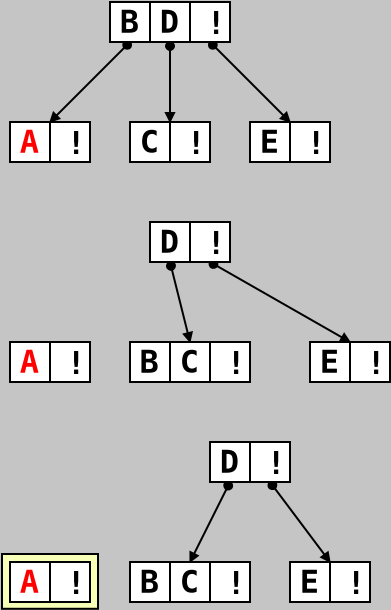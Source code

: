 <?xml version="1.0"?>
<dia:diagram xmlns:dia="http://www.lysator.liu.se/~alla/dia/">
  <dia:layer name="Background" visible="true">
    <dia:object type="Standard - Box" version="0" id="O0">
      <dia:attribute name="obj_pos">
        <dia:point val="7.6,32.6"/>
      </dia:attribute>
      <dia:attribute name="obj_bb">
        <dia:rectangle val="7.55,32.55;12.45,35.389"/>
      </dia:attribute>
      <dia:attribute name="elem_corner">
        <dia:point val="7.6,32.6"/>
      </dia:attribute>
      <dia:attribute name="elem_width">
        <dia:real val="4.8"/>
      </dia:attribute>
      <dia:attribute name="elem_height">
        <dia:real val="2.739"/>
      </dia:attribute>
      <dia:attribute name="border_width">
        <dia:real val="0.1"/>
      </dia:attribute>
      <dia:attribute name="inner_color">
        <dia:color val="#f8ffb6"/>
      </dia:attribute>
      <dia:attribute name="show_background">
        <dia:boolean val="true"/>
      </dia:attribute>
    </dia:object>
    <dia:object type="Standard - Line" version="0" id="O1">
      <dia:attribute name="obj_pos">
        <dia:point val="16,18"/>
      </dia:attribute>
      <dia:attribute name="obj_bb">
        <dia:rectangle val="15.612,17.903;17.388,22.097"/>
      </dia:attribute>
      <dia:attribute name="conn_endpoints">
        <dia:point val="16,18"/>
        <dia:point val="17,22"/>
      </dia:attribute>
      <dia:attribute name="numcp">
        <dia:int val="1"/>
      </dia:attribute>
      <dia:attribute name="start_arrow">
        <dia:enum val="8"/>
      </dia:attribute>
      <dia:attribute name="start_arrow_length">
        <dia:real val="0.4"/>
      </dia:attribute>
      <dia:attribute name="start_arrow_width">
        <dia:real val="0.4"/>
      </dia:attribute>
      <dia:attribute name="end_arrow">
        <dia:enum val="3"/>
      </dia:attribute>
      <dia:attribute name="end_arrow_length">
        <dia:real val="0.4"/>
      </dia:attribute>
      <dia:attribute name="end_arrow_width">
        <dia:real val="0.4"/>
      </dia:attribute>
      <dia:connections>
        <dia:connection handle="0" to="O7" connection="6"/>
        <dia:connection handle="1" to="O5" connection="1"/>
      </dia:connections>
    </dia:object>
    <dia:object type="Standard - Line" version="0" id="O2">
      <dia:attribute name="obj_pos">
        <dia:point val="18,18"/>
      </dia:attribute>
      <dia:attribute name="obj_bb">
        <dia:rectangle val="17.802,17.653;25.198,22.347"/>
      </dia:attribute>
      <dia:attribute name="conn_endpoints">
        <dia:point val="18,18"/>
        <dia:point val="25,22"/>
      </dia:attribute>
      <dia:attribute name="numcp">
        <dia:int val="1"/>
      </dia:attribute>
      <dia:attribute name="start_arrow">
        <dia:enum val="8"/>
      </dia:attribute>
      <dia:attribute name="start_arrow_length">
        <dia:real val="0.4"/>
      </dia:attribute>
      <dia:attribute name="start_arrow_width">
        <dia:real val="0.4"/>
      </dia:attribute>
      <dia:attribute name="end_arrow">
        <dia:enum val="3"/>
      </dia:attribute>
      <dia:attribute name="end_arrow_length">
        <dia:real val="0.4"/>
      </dia:attribute>
      <dia:attribute name="end_arrow_width">
        <dia:real val="0.4"/>
      </dia:attribute>
      <dia:connections>
        <dia:connection handle="0" to="O9" connection="6"/>
      </dia:connections>
    </dia:object>
    <dia:group>
      <dia:object type="Standard - Box" version="0" id="O3">
        <dia:attribute name="obj_pos">
          <dia:point val="14,22"/>
        </dia:attribute>
        <dia:attribute name="obj_bb">
          <dia:rectangle val="13.95,21.95;16.05,24.05"/>
        </dia:attribute>
        <dia:attribute name="elem_corner">
          <dia:point val="14,22"/>
        </dia:attribute>
        <dia:attribute name="elem_width">
          <dia:real val="2"/>
        </dia:attribute>
        <dia:attribute name="elem_height">
          <dia:real val="2"/>
        </dia:attribute>
        <dia:attribute name="show_background">
          <dia:boolean val="true"/>
        </dia:attribute>
      </dia:object>
      <dia:object type="Standard - Text" version="0" id="O4">
        <dia:attribute name="obj_pos">
          <dia:point val="14.956,23.537"/>
        </dia:attribute>
        <dia:attribute name="obj_bb">
          <dia:rectangle val="14.2,22.05;15.662,24.05"/>
        </dia:attribute>
        <dia:attribute name="text">
          <dia:composite type="text">
            <dia:attribute name="string">
              <dia:string>#B#</dia:string>
            </dia:attribute>
            <dia:attribute name="font">
              <dia:font name="Courier-Bold"/>
            </dia:attribute>
            <dia:attribute name="height">
              <dia:real val="2"/>
            </dia:attribute>
            <dia:attribute name="pos">
              <dia:point val="14.956,23.537"/>
            </dia:attribute>
            <dia:attribute name="color">
              <dia:color val="#000000"/>
            </dia:attribute>
            <dia:attribute name="alignment">
              <dia:enum val="1"/>
            </dia:attribute>
          </dia:composite>
        </dia:attribute>
      </dia:object>
    </dia:group>
    <dia:group>
      <dia:object type="Standard - Box" version="0" id="O5">
        <dia:attribute name="obj_pos">
          <dia:point val="16,22"/>
        </dia:attribute>
        <dia:attribute name="obj_bb">
          <dia:rectangle val="15.95,21.95;18.05,24.05"/>
        </dia:attribute>
        <dia:attribute name="elem_corner">
          <dia:point val="16,22"/>
        </dia:attribute>
        <dia:attribute name="elem_width">
          <dia:real val="2"/>
        </dia:attribute>
        <dia:attribute name="elem_height">
          <dia:real val="2"/>
        </dia:attribute>
        <dia:attribute name="show_background">
          <dia:boolean val="true"/>
        </dia:attribute>
      </dia:object>
      <dia:object type="Standard - Text" version="0" id="O6">
        <dia:attribute name="obj_pos">
          <dia:point val="16.956,23.537"/>
        </dia:attribute>
        <dia:attribute name="obj_bb">
          <dia:rectangle val="16.2,22.05;17.662,24.05"/>
        </dia:attribute>
        <dia:attribute name="text">
          <dia:composite type="text">
            <dia:attribute name="string">
              <dia:string>#C#</dia:string>
            </dia:attribute>
            <dia:attribute name="font">
              <dia:font name="Courier-Bold"/>
            </dia:attribute>
            <dia:attribute name="height">
              <dia:real val="2"/>
            </dia:attribute>
            <dia:attribute name="pos">
              <dia:point val="16.956,23.537"/>
            </dia:attribute>
            <dia:attribute name="color">
              <dia:color val="#000000"/>
            </dia:attribute>
            <dia:attribute name="alignment">
              <dia:enum val="1"/>
            </dia:attribute>
          </dia:composite>
        </dia:attribute>
      </dia:object>
    </dia:group>
    <dia:group>
      <dia:object type="Standard - Box" version="0" id="O7">
        <dia:attribute name="obj_pos">
          <dia:point val="15,16"/>
        </dia:attribute>
        <dia:attribute name="obj_bb">
          <dia:rectangle val="14.95,15.95;17.05,18.05"/>
        </dia:attribute>
        <dia:attribute name="elem_corner">
          <dia:point val="15,16"/>
        </dia:attribute>
        <dia:attribute name="elem_width">
          <dia:real val="2"/>
        </dia:attribute>
        <dia:attribute name="elem_height">
          <dia:real val="2"/>
        </dia:attribute>
        <dia:attribute name="show_background">
          <dia:boolean val="true"/>
        </dia:attribute>
      </dia:object>
      <dia:object type="Standard - Text" version="0" id="O8">
        <dia:attribute name="obj_pos">
          <dia:point val="15.956,17.537"/>
        </dia:attribute>
        <dia:attribute name="obj_bb">
          <dia:rectangle val="15.2,16.05;16.662,18.05"/>
        </dia:attribute>
        <dia:attribute name="text">
          <dia:composite type="text">
            <dia:attribute name="string">
              <dia:string>#D#</dia:string>
            </dia:attribute>
            <dia:attribute name="font">
              <dia:font name="Courier-Bold"/>
            </dia:attribute>
            <dia:attribute name="height">
              <dia:real val="2"/>
            </dia:attribute>
            <dia:attribute name="pos">
              <dia:point val="15.956,17.537"/>
            </dia:attribute>
            <dia:attribute name="color">
              <dia:color val="#000000"/>
            </dia:attribute>
            <dia:attribute name="alignment">
              <dia:enum val="1"/>
            </dia:attribute>
          </dia:composite>
        </dia:attribute>
      </dia:object>
    </dia:group>
    <dia:group>
      <dia:object type="Standard - Box" version="0" id="O9">
        <dia:attribute name="obj_pos">
          <dia:point val="17,16"/>
        </dia:attribute>
        <dia:attribute name="obj_bb">
          <dia:rectangle val="16.95,15.95;19.05,18.05"/>
        </dia:attribute>
        <dia:attribute name="elem_corner">
          <dia:point val="17,16"/>
        </dia:attribute>
        <dia:attribute name="elem_width">
          <dia:real val="2"/>
        </dia:attribute>
        <dia:attribute name="elem_height">
          <dia:real val="2"/>
        </dia:attribute>
        <dia:attribute name="show_background">
          <dia:boolean val="true"/>
        </dia:attribute>
      </dia:object>
      <dia:object type="Standard - Text" version="0" id="O10">
        <dia:attribute name="obj_pos">
          <dia:point val="18.3,17.6"/>
        </dia:attribute>
        <dia:attribute name="obj_bb">
          <dia:rectangle val="17.544,16.113;19.006,18.113"/>
        </dia:attribute>
        <dia:attribute name="text">
          <dia:composite type="text">
            <dia:attribute name="string">
              <dia:string>#!#</dia:string>
            </dia:attribute>
            <dia:attribute name="font">
              <dia:font name="Courier-Bold"/>
            </dia:attribute>
            <dia:attribute name="height">
              <dia:real val="2"/>
            </dia:attribute>
            <dia:attribute name="pos">
              <dia:point val="18.3,17.6"/>
            </dia:attribute>
            <dia:attribute name="color">
              <dia:color val="#000000"/>
            </dia:attribute>
            <dia:attribute name="alignment">
              <dia:enum val="1"/>
            </dia:attribute>
          </dia:composite>
        </dia:attribute>
      </dia:object>
    </dia:group>
    <dia:group>
      <dia:object type="Standard - Box" version="0" id="O11">
        <dia:attribute name="obj_pos">
          <dia:point val="10,22"/>
        </dia:attribute>
        <dia:attribute name="obj_bb">
          <dia:rectangle val="9.95,21.95;12.05,24.05"/>
        </dia:attribute>
        <dia:attribute name="elem_corner">
          <dia:point val="10,22"/>
        </dia:attribute>
        <dia:attribute name="elem_width">
          <dia:real val="2"/>
        </dia:attribute>
        <dia:attribute name="elem_height">
          <dia:real val="2"/>
        </dia:attribute>
        <dia:attribute name="show_background">
          <dia:boolean val="true"/>
        </dia:attribute>
      </dia:object>
      <dia:object type="Standard - Text" version="0" id="O12">
        <dia:attribute name="obj_pos">
          <dia:point val="11.3,23.6"/>
        </dia:attribute>
        <dia:attribute name="obj_bb">
          <dia:rectangle val="10.544,22.113;12.006,24.113"/>
        </dia:attribute>
        <dia:attribute name="text">
          <dia:composite type="text">
            <dia:attribute name="string">
              <dia:string>#!#</dia:string>
            </dia:attribute>
            <dia:attribute name="font">
              <dia:font name="Courier-Bold"/>
            </dia:attribute>
            <dia:attribute name="height">
              <dia:real val="2"/>
            </dia:attribute>
            <dia:attribute name="pos">
              <dia:point val="11.3,23.6"/>
            </dia:attribute>
            <dia:attribute name="color">
              <dia:color val="#000000"/>
            </dia:attribute>
            <dia:attribute name="alignment">
              <dia:enum val="1"/>
            </dia:attribute>
          </dia:composite>
        </dia:attribute>
      </dia:object>
    </dia:group>
    <dia:group>
      <dia:object type="Standard - Box" version="0" id="O13">
        <dia:attribute name="obj_pos">
          <dia:point val="18,22"/>
        </dia:attribute>
        <dia:attribute name="obj_bb">
          <dia:rectangle val="17.95,21.95;20.05,24.05"/>
        </dia:attribute>
        <dia:attribute name="elem_corner">
          <dia:point val="18,22"/>
        </dia:attribute>
        <dia:attribute name="elem_width">
          <dia:real val="2"/>
        </dia:attribute>
        <dia:attribute name="elem_height">
          <dia:real val="2"/>
        </dia:attribute>
        <dia:attribute name="show_background">
          <dia:boolean val="true"/>
        </dia:attribute>
      </dia:object>
      <dia:object type="Standard - Text" version="0" id="O14">
        <dia:attribute name="obj_pos">
          <dia:point val="19.3,23.6"/>
        </dia:attribute>
        <dia:attribute name="obj_bb">
          <dia:rectangle val="18.544,22.113;20.006,24.113"/>
        </dia:attribute>
        <dia:attribute name="text">
          <dia:composite type="text">
            <dia:attribute name="string">
              <dia:string>#!#</dia:string>
            </dia:attribute>
            <dia:attribute name="font">
              <dia:font name="Courier-Bold"/>
            </dia:attribute>
            <dia:attribute name="height">
              <dia:real val="2"/>
            </dia:attribute>
            <dia:attribute name="pos">
              <dia:point val="19.3,23.6"/>
            </dia:attribute>
            <dia:attribute name="color">
              <dia:color val="#000000"/>
            </dia:attribute>
            <dia:attribute name="alignment">
              <dia:enum val="1"/>
            </dia:attribute>
          </dia:composite>
        </dia:attribute>
      </dia:object>
    </dia:group>
    <dia:group>
      <dia:object type="Standard - Box" version="0" id="O15">
        <dia:attribute name="obj_pos">
          <dia:point val="25,22"/>
        </dia:attribute>
        <dia:attribute name="obj_bb">
          <dia:rectangle val="24.95,21.95;27.05,24.05"/>
        </dia:attribute>
        <dia:attribute name="elem_corner">
          <dia:point val="25,22"/>
        </dia:attribute>
        <dia:attribute name="elem_width">
          <dia:real val="2"/>
        </dia:attribute>
        <dia:attribute name="elem_height">
          <dia:real val="2"/>
        </dia:attribute>
        <dia:attribute name="show_background">
          <dia:boolean val="true"/>
        </dia:attribute>
      </dia:object>
      <dia:object type="Standard - Text" version="0" id="O16">
        <dia:attribute name="obj_pos">
          <dia:point val="26.3,23.6"/>
        </dia:attribute>
        <dia:attribute name="obj_bb">
          <dia:rectangle val="25.544,22.113;27.006,24.113"/>
        </dia:attribute>
        <dia:attribute name="text">
          <dia:composite type="text">
            <dia:attribute name="string">
              <dia:string>#!#</dia:string>
            </dia:attribute>
            <dia:attribute name="font">
              <dia:font name="Courier-Bold"/>
            </dia:attribute>
            <dia:attribute name="height">
              <dia:real val="2"/>
            </dia:attribute>
            <dia:attribute name="pos">
              <dia:point val="26.3,23.6"/>
            </dia:attribute>
            <dia:attribute name="color">
              <dia:color val="#000000"/>
            </dia:attribute>
            <dia:attribute name="alignment">
              <dia:enum val="1"/>
            </dia:attribute>
          </dia:composite>
        </dia:attribute>
      </dia:object>
    </dia:group>
    <dia:object type="Standard - Line" version="0" id="O17">
      <dia:attribute name="obj_pos">
        <dia:point val="14,7"/>
      </dia:attribute>
      <dia:attribute name="obj_bb">
        <dia:rectangle val="9.717,6.717;14.283,11.283"/>
      </dia:attribute>
      <dia:attribute name="conn_endpoints">
        <dia:point val="14,7"/>
        <dia:point val="10,11"/>
      </dia:attribute>
      <dia:attribute name="numcp">
        <dia:int val="1"/>
      </dia:attribute>
      <dia:attribute name="start_arrow">
        <dia:enum val="8"/>
      </dia:attribute>
      <dia:attribute name="start_arrow_length">
        <dia:real val="0.4"/>
      </dia:attribute>
      <dia:attribute name="start_arrow_width">
        <dia:real val="0.4"/>
      </dia:attribute>
      <dia:attribute name="end_arrow">
        <dia:enum val="3"/>
      </dia:attribute>
      <dia:attribute name="end_arrow_length">
        <dia:real val="0.4"/>
      </dia:attribute>
      <dia:attribute name="end_arrow_width">
        <dia:real val="0.4"/>
      </dia:attribute>
      <dia:connections>
        <dia:connection handle="0" to="O20" connection="6"/>
      </dia:connections>
    </dia:object>
    <dia:object type="Standard - Line" version="0" id="O18">
      <dia:attribute name="obj_pos">
        <dia:point val="16,7"/>
      </dia:attribute>
      <dia:attribute name="obj_bb">
        <dia:rectangle val="15.6,6.95;16.4,11.05"/>
      </dia:attribute>
      <dia:attribute name="conn_endpoints">
        <dia:point val="16,7"/>
        <dia:point val="16,11"/>
      </dia:attribute>
      <dia:attribute name="numcp">
        <dia:int val="1"/>
      </dia:attribute>
      <dia:attribute name="start_arrow">
        <dia:enum val="8"/>
      </dia:attribute>
      <dia:attribute name="start_arrow_length">
        <dia:real val="0.4"/>
      </dia:attribute>
      <dia:attribute name="start_arrow_width">
        <dia:real val="0.4"/>
      </dia:attribute>
      <dia:attribute name="end_arrow">
        <dia:enum val="3"/>
      </dia:attribute>
      <dia:attribute name="end_arrow_length">
        <dia:real val="0.4"/>
      </dia:attribute>
      <dia:attribute name="end_arrow_width">
        <dia:real val="0.4"/>
      </dia:attribute>
      <dia:connections>
        <dia:connection handle="0" to="O24" connection="6"/>
        <dia:connection handle="1" to="O30" connection="0"/>
      </dia:connections>
    </dia:object>
    <dia:object type="Standard - Line" version="0" id="O19">
      <dia:attribute name="obj_pos">
        <dia:point val="18,7"/>
      </dia:attribute>
      <dia:attribute name="obj_bb">
        <dia:rectangle val="17.717,6.717;22.283,11.283"/>
      </dia:attribute>
      <dia:attribute name="conn_endpoints">
        <dia:point val="18,7"/>
        <dia:point val="22,11"/>
      </dia:attribute>
      <dia:attribute name="numcp">
        <dia:int val="1"/>
      </dia:attribute>
      <dia:attribute name="start_arrow">
        <dia:enum val="8"/>
      </dia:attribute>
      <dia:attribute name="start_arrow_length">
        <dia:real val="0.4"/>
      </dia:attribute>
      <dia:attribute name="start_arrow_width">
        <dia:real val="0.4"/>
      </dia:attribute>
      <dia:attribute name="end_arrow">
        <dia:enum val="3"/>
      </dia:attribute>
      <dia:attribute name="end_arrow_length">
        <dia:real val="0.4"/>
      </dia:attribute>
      <dia:attribute name="end_arrow_width">
        <dia:real val="0.4"/>
      </dia:attribute>
      <dia:connections>
        <dia:connection handle="0" to="O26" connection="6"/>
      </dia:connections>
    </dia:object>
    <dia:group>
      <dia:object type="Standard - Box" version="0" id="O20">
        <dia:attribute name="obj_pos">
          <dia:point val="13,5"/>
        </dia:attribute>
        <dia:attribute name="obj_bb">
          <dia:rectangle val="12.95,4.95;15.05,7.05"/>
        </dia:attribute>
        <dia:attribute name="elem_corner">
          <dia:point val="13,5"/>
        </dia:attribute>
        <dia:attribute name="elem_width">
          <dia:real val="2"/>
        </dia:attribute>
        <dia:attribute name="elem_height">
          <dia:real val="2"/>
        </dia:attribute>
        <dia:attribute name="show_background">
          <dia:boolean val="true"/>
        </dia:attribute>
      </dia:object>
      <dia:object type="Standard - Text" version="0" id="O21">
        <dia:attribute name="obj_pos">
          <dia:point val="13.956,6.537"/>
        </dia:attribute>
        <dia:attribute name="obj_bb">
          <dia:rectangle val="13.2,5.05;14.662,7.05"/>
        </dia:attribute>
        <dia:attribute name="text">
          <dia:composite type="text">
            <dia:attribute name="string">
              <dia:string>#B#</dia:string>
            </dia:attribute>
            <dia:attribute name="font">
              <dia:font name="Courier-Bold"/>
            </dia:attribute>
            <dia:attribute name="height">
              <dia:real val="2"/>
            </dia:attribute>
            <dia:attribute name="pos">
              <dia:point val="13.956,6.537"/>
            </dia:attribute>
            <dia:attribute name="color">
              <dia:color val="#000000"/>
            </dia:attribute>
            <dia:attribute name="alignment">
              <dia:enum val="1"/>
            </dia:attribute>
          </dia:composite>
        </dia:attribute>
      </dia:object>
    </dia:group>
    <dia:group>
      <dia:object type="Standard - Box" version="0" id="O22">
        <dia:attribute name="obj_pos">
          <dia:point val="14,11"/>
        </dia:attribute>
        <dia:attribute name="obj_bb">
          <dia:rectangle val="13.95,10.95;16.05,13.05"/>
        </dia:attribute>
        <dia:attribute name="elem_corner">
          <dia:point val="14,11"/>
        </dia:attribute>
        <dia:attribute name="elem_width">
          <dia:real val="2"/>
        </dia:attribute>
        <dia:attribute name="elem_height">
          <dia:real val="2"/>
        </dia:attribute>
        <dia:attribute name="show_background">
          <dia:boolean val="true"/>
        </dia:attribute>
      </dia:object>
      <dia:object type="Standard - Text" version="0" id="O23">
        <dia:attribute name="obj_pos">
          <dia:point val="14.956,12.537"/>
        </dia:attribute>
        <dia:attribute name="obj_bb">
          <dia:rectangle val="14.2,11.05;15.662,13.05"/>
        </dia:attribute>
        <dia:attribute name="text">
          <dia:composite type="text">
            <dia:attribute name="string">
              <dia:string>#C#</dia:string>
            </dia:attribute>
            <dia:attribute name="font">
              <dia:font name="Courier-Bold"/>
            </dia:attribute>
            <dia:attribute name="height">
              <dia:real val="2"/>
            </dia:attribute>
            <dia:attribute name="pos">
              <dia:point val="14.956,12.537"/>
            </dia:attribute>
            <dia:attribute name="color">
              <dia:color val="#000000"/>
            </dia:attribute>
            <dia:attribute name="alignment">
              <dia:enum val="1"/>
            </dia:attribute>
          </dia:composite>
        </dia:attribute>
      </dia:object>
    </dia:group>
    <dia:group>
      <dia:object type="Standard - Box" version="0" id="O24">
        <dia:attribute name="obj_pos">
          <dia:point val="15,5"/>
        </dia:attribute>
        <dia:attribute name="obj_bb">
          <dia:rectangle val="14.95,4.95;17.05,7.05"/>
        </dia:attribute>
        <dia:attribute name="elem_corner">
          <dia:point val="15,5"/>
        </dia:attribute>
        <dia:attribute name="elem_width">
          <dia:real val="2"/>
        </dia:attribute>
        <dia:attribute name="elem_height">
          <dia:real val="2"/>
        </dia:attribute>
        <dia:attribute name="show_background">
          <dia:boolean val="true"/>
        </dia:attribute>
      </dia:object>
      <dia:object type="Standard - Text" version="0" id="O25">
        <dia:attribute name="obj_pos">
          <dia:point val="15.956,6.537"/>
        </dia:attribute>
        <dia:attribute name="obj_bb">
          <dia:rectangle val="15.2,5.05;16.662,7.05"/>
        </dia:attribute>
        <dia:attribute name="text">
          <dia:composite type="text">
            <dia:attribute name="string">
              <dia:string>#D#</dia:string>
            </dia:attribute>
            <dia:attribute name="font">
              <dia:font name="Courier-Bold"/>
            </dia:attribute>
            <dia:attribute name="height">
              <dia:real val="2"/>
            </dia:attribute>
            <dia:attribute name="pos">
              <dia:point val="15.956,6.537"/>
            </dia:attribute>
            <dia:attribute name="color">
              <dia:color val="#000000"/>
            </dia:attribute>
            <dia:attribute name="alignment">
              <dia:enum val="1"/>
            </dia:attribute>
          </dia:composite>
        </dia:attribute>
      </dia:object>
    </dia:group>
    <dia:group>
      <dia:object type="Standard - Box" version="0" id="O26">
        <dia:attribute name="obj_pos">
          <dia:point val="17,5"/>
        </dia:attribute>
        <dia:attribute name="obj_bb">
          <dia:rectangle val="16.95,4.95;19.05,7.05"/>
        </dia:attribute>
        <dia:attribute name="elem_corner">
          <dia:point val="17,5"/>
        </dia:attribute>
        <dia:attribute name="elem_width">
          <dia:real val="2"/>
        </dia:attribute>
        <dia:attribute name="elem_height">
          <dia:real val="2"/>
        </dia:attribute>
        <dia:attribute name="show_background">
          <dia:boolean val="true"/>
        </dia:attribute>
      </dia:object>
      <dia:object type="Standard - Text" version="0" id="O27">
        <dia:attribute name="obj_pos">
          <dia:point val="18.3,6.6"/>
        </dia:attribute>
        <dia:attribute name="obj_bb">
          <dia:rectangle val="17.544,5.113;19.006,7.113"/>
        </dia:attribute>
        <dia:attribute name="text">
          <dia:composite type="text">
            <dia:attribute name="string">
              <dia:string>#!#</dia:string>
            </dia:attribute>
            <dia:attribute name="font">
              <dia:font name="Courier-Bold"/>
            </dia:attribute>
            <dia:attribute name="height">
              <dia:real val="2"/>
            </dia:attribute>
            <dia:attribute name="pos">
              <dia:point val="18.3,6.6"/>
            </dia:attribute>
            <dia:attribute name="color">
              <dia:color val="#000000"/>
            </dia:attribute>
            <dia:attribute name="alignment">
              <dia:enum val="1"/>
            </dia:attribute>
          </dia:composite>
        </dia:attribute>
      </dia:object>
    </dia:group>
    <dia:group>
      <dia:object type="Standard - Box" version="0" id="O28">
        <dia:attribute name="obj_pos">
          <dia:point val="10,11"/>
        </dia:attribute>
        <dia:attribute name="obj_bb">
          <dia:rectangle val="9.95,10.95;12.05,13.05"/>
        </dia:attribute>
        <dia:attribute name="elem_corner">
          <dia:point val="10,11"/>
        </dia:attribute>
        <dia:attribute name="elem_width">
          <dia:real val="2"/>
        </dia:attribute>
        <dia:attribute name="elem_height">
          <dia:real val="2"/>
        </dia:attribute>
        <dia:attribute name="show_background">
          <dia:boolean val="true"/>
        </dia:attribute>
      </dia:object>
      <dia:object type="Standard - Text" version="0" id="O29">
        <dia:attribute name="obj_pos">
          <dia:point val="11.3,12.6"/>
        </dia:attribute>
        <dia:attribute name="obj_bb">
          <dia:rectangle val="10.544,11.113;12.006,13.113"/>
        </dia:attribute>
        <dia:attribute name="text">
          <dia:composite type="text">
            <dia:attribute name="string">
              <dia:string>#!#</dia:string>
            </dia:attribute>
            <dia:attribute name="font">
              <dia:font name="Courier-Bold"/>
            </dia:attribute>
            <dia:attribute name="height">
              <dia:real val="2"/>
            </dia:attribute>
            <dia:attribute name="pos">
              <dia:point val="11.3,12.6"/>
            </dia:attribute>
            <dia:attribute name="color">
              <dia:color val="#000000"/>
            </dia:attribute>
            <dia:attribute name="alignment">
              <dia:enum val="1"/>
            </dia:attribute>
          </dia:composite>
        </dia:attribute>
      </dia:object>
    </dia:group>
    <dia:group>
      <dia:object type="Standard - Box" version="0" id="O30">
        <dia:attribute name="obj_pos">
          <dia:point val="16,11"/>
        </dia:attribute>
        <dia:attribute name="obj_bb">
          <dia:rectangle val="15.95,10.95;18.05,13.05"/>
        </dia:attribute>
        <dia:attribute name="elem_corner">
          <dia:point val="16,11"/>
        </dia:attribute>
        <dia:attribute name="elem_width">
          <dia:real val="2"/>
        </dia:attribute>
        <dia:attribute name="elem_height">
          <dia:real val="2"/>
        </dia:attribute>
        <dia:attribute name="show_background">
          <dia:boolean val="true"/>
        </dia:attribute>
      </dia:object>
      <dia:object type="Standard - Text" version="0" id="O31">
        <dia:attribute name="obj_pos">
          <dia:point val="17.3,12.6"/>
        </dia:attribute>
        <dia:attribute name="obj_bb">
          <dia:rectangle val="16.544,11.113;18.006,13.113"/>
        </dia:attribute>
        <dia:attribute name="text">
          <dia:composite type="text">
            <dia:attribute name="string">
              <dia:string>#!#</dia:string>
            </dia:attribute>
            <dia:attribute name="font">
              <dia:font name="Courier-Bold"/>
            </dia:attribute>
            <dia:attribute name="height">
              <dia:real val="2"/>
            </dia:attribute>
            <dia:attribute name="pos">
              <dia:point val="17.3,12.6"/>
            </dia:attribute>
            <dia:attribute name="color">
              <dia:color val="#000000"/>
            </dia:attribute>
            <dia:attribute name="alignment">
              <dia:enum val="1"/>
            </dia:attribute>
          </dia:composite>
        </dia:attribute>
      </dia:object>
    </dia:group>
    <dia:group>
      <dia:object type="Standard - Box" version="0" id="O32">
        <dia:attribute name="obj_pos">
          <dia:point val="22,11"/>
        </dia:attribute>
        <dia:attribute name="obj_bb">
          <dia:rectangle val="21.95,10.95;24.05,13.05"/>
        </dia:attribute>
        <dia:attribute name="elem_corner">
          <dia:point val="22,11"/>
        </dia:attribute>
        <dia:attribute name="elem_width">
          <dia:real val="2"/>
        </dia:attribute>
        <dia:attribute name="elem_height">
          <dia:real val="2"/>
        </dia:attribute>
        <dia:attribute name="show_background">
          <dia:boolean val="true"/>
        </dia:attribute>
      </dia:object>
      <dia:object type="Standard - Text" version="0" id="O33">
        <dia:attribute name="obj_pos">
          <dia:point val="23.3,12.6"/>
        </dia:attribute>
        <dia:attribute name="obj_bb">
          <dia:rectangle val="22.544,11.113;24.006,13.113"/>
        </dia:attribute>
        <dia:attribute name="text">
          <dia:composite type="text">
            <dia:attribute name="string">
              <dia:string>#!#</dia:string>
            </dia:attribute>
            <dia:attribute name="font">
              <dia:font name="Courier-Bold"/>
            </dia:attribute>
            <dia:attribute name="height">
              <dia:real val="2"/>
            </dia:attribute>
            <dia:attribute name="pos">
              <dia:point val="23.3,12.6"/>
            </dia:attribute>
            <dia:attribute name="color">
              <dia:color val="#000000"/>
            </dia:attribute>
            <dia:attribute name="alignment">
              <dia:enum val="1"/>
            </dia:attribute>
          </dia:composite>
        </dia:attribute>
      </dia:object>
    </dia:group>
    <dia:object type="Standard - Line" version="0" id="O34">
      <dia:attribute name="obj_pos">
        <dia:point val="19,29"/>
      </dia:attribute>
      <dia:attribute name="obj_bb">
        <dia:rectangle val="16.642,28.821;19.358,33.179"/>
      </dia:attribute>
      <dia:attribute name="conn_endpoints">
        <dia:point val="19,29"/>
        <dia:point val="17,33"/>
      </dia:attribute>
      <dia:attribute name="numcp">
        <dia:int val="1"/>
      </dia:attribute>
      <dia:attribute name="start_arrow">
        <dia:enum val="8"/>
      </dia:attribute>
      <dia:attribute name="start_arrow_length">
        <dia:real val="0.4"/>
      </dia:attribute>
      <dia:attribute name="start_arrow_width">
        <dia:real val="0.4"/>
      </dia:attribute>
      <dia:attribute name="end_arrow">
        <dia:enum val="3"/>
      </dia:attribute>
      <dia:attribute name="end_arrow_length">
        <dia:real val="0.4"/>
      </dia:attribute>
      <dia:attribute name="end_arrow_width">
        <dia:real val="0.4"/>
      </dia:attribute>
      <dia:connections>
        <dia:connection handle="0" to="O40" connection="6"/>
        <dia:connection handle="1" to="O38" connection="1"/>
      </dia:connections>
    </dia:object>
    <dia:object type="Standard - Line" version="0" id="O35">
      <dia:attribute name="obj_pos">
        <dia:point val="21,29"/>
      </dia:attribute>
      <dia:attribute name="obj_bb">
        <dia:rectangle val="20.68,28.76;24.32,33.24"/>
      </dia:attribute>
      <dia:attribute name="conn_endpoints">
        <dia:point val="21,29"/>
        <dia:point val="24,33"/>
      </dia:attribute>
      <dia:attribute name="numcp">
        <dia:int val="1"/>
      </dia:attribute>
      <dia:attribute name="start_arrow">
        <dia:enum val="8"/>
      </dia:attribute>
      <dia:attribute name="start_arrow_length">
        <dia:real val="0.4"/>
      </dia:attribute>
      <dia:attribute name="start_arrow_width">
        <dia:real val="0.4"/>
      </dia:attribute>
      <dia:attribute name="end_arrow">
        <dia:enum val="3"/>
      </dia:attribute>
      <dia:attribute name="end_arrow_length">
        <dia:real val="0.4"/>
      </dia:attribute>
      <dia:attribute name="end_arrow_width">
        <dia:real val="0.4"/>
      </dia:attribute>
      <dia:connections>
        <dia:connection handle="0" to="O42" connection="6"/>
        <dia:connection handle="1" to="O48" connection="0"/>
      </dia:connections>
    </dia:object>
    <dia:group>
      <dia:object type="Standard - Box" version="0" id="O36">
        <dia:attribute name="obj_pos">
          <dia:point val="14,33"/>
        </dia:attribute>
        <dia:attribute name="obj_bb">
          <dia:rectangle val="13.95,32.95;16.05,35.05"/>
        </dia:attribute>
        <dia:attribute name="elem_corner">
          <dia:point val="14,33"/>
        </dia:attribute>
        <dia:attribute name="elem_width">
          <dia:real val="2"/>
        </dia:attribute>
        <dia:attribute name="elem_height">
          <dia:real val="2"/>
        </dia:attribute>
        <dia:attribute name="show_background">
          <dia:boolean val="true"/>
        </dia:attribute>
      </dia:object>
      <dia:object type="Standard - Text" version="0" id="O37">
        <dia:attribute name="obj_pos">
          <dia:point val="14.956,34.537"/>
        </dia:attribute>
        <dia:attribute name="obj_bb">
          <dia:rectangle val="14.2,33.05;15.662,35.05"/>
        </dia:attribute>
        <dia:attribute name="text">
          <dia:composite type="text">
            <dia:attribute name="string">
              <dia:string>#B#</dia:string>
            </dia:attribute>
            <dia:attribute name="font">
              <dia:font name="Courier-Bold"/>
            </dia:attribute>
            <dia:attribute name="height">
              <dia:real val="2"/>
            </dia:attribute>
            <dia:attribute name="pos">
              <dia:point val="14.956,34.537"/>
            </dia:attribute>
            <dia:attribute name="color">
              <dia:color val="#000000"/>
            </dia:attribute>
            <dia:attribute name="alignment">
              <dia:enum val="1"/>
            </dia:attribute>
          </dia:composite>
        </dia:attribute>
      </dia:object>
    </dia:group>
    <dia:group>
      <dia:object type="Standard - Box" version="0" id="O38">
        <dia:attribute name="obj_pos">
          <dia:point val="16,33"/>
        </dia:attribute>
        <dia:attribute name="obj_bb">
          <dia:rectangle val="15.95,32.95;18.05,35.05"/>
        </dia:attribute>
        <dia:attribute name="elem_corner">
          <dia:point val="16,33"/>
        </dia:attribute>
        <dia:attribute name="elem_width">
          <dia:real val="2"/>
        </dia:attribute>
        <dia:attribute name="elem_height">
          <dia:real val="2"/>
        </dia:attribute>
        <dia:attribute name="show_background">
          <dia:boolean val="true"/>
        </dia:attribute>
      </dia:object>
      <dia:object type="Standard - Text" version="0" id="O39">
        <dia:attribute name="obj_pos">
          <dia:point val="16.956,34.537"/>
        </dia:attribute>
        <dia:attribute name="obj_bb">
          <dia:rectangle val="16.2,33.05;17.662,35.05"/>
        </dia:attribute>
        <dia:attribute name="text">
          <dia:composite type="text">
            <dia:attribute name="string">
              <dia:string>#C#</dia:string>
            </dia:attribute>
            <dia:attribute name="font">
              <dia:font name="Courier-Bold"/>
            </dia:attribute>
            <dia:attribute name="height">
              <dia:real val="2"/>
            </dia:attribute>
            <dia:attribute name="pos">
              <dia:point val="16.956,34.537"/>
            </dia:attribute>
            <dia:attribute name="color">
              <dia:color val="#000000"/>
            </dia:attribute>
            <dia:attribute name="alignment">
              <dia:enum val="1"/>
            </dia:attribute>
          </dia:composite>
        </dia:attribute>
      </dia:object>
    </dia:group>
    <dia:group>
      <dia:object type="Standard - Box" version="0" id="O40">
        <dia:attribute name="obj_pos">
          <dia:point val="18,27"/>
        </dia:attribute>
        <dia:attribute name="obj_bb">
          <dia:rectangle val="17.95,26.95;20.05,29.05"/>
        </dia:attribute>
        <dia:attribute name="elem_corner">
          <dia:point val="18,27"/>
        </dia:attribute>
        <dia:attribute name="elem_width">
          <dia:real val="2"/>
        </dia:attribute>
        <dia:attribute name="elem_height">
          <dia:real val="2"/>
        </dia:attribute>
        <dia:attribute name="show_background">
          <dia:boolean val="true"/>
        </dia:attribute>
      </dia:object>
      <dia:object type="Standard - Text" version="0" id="O41">
        <dia:attribute name="obj_pos">
          <dia:point val="18.956,28.537"/>
        </dia:attribute>
        <dia:attribute name="obj_bb">
          <dia:rectangle val="18.2,27.05;19.662,29.05"/>
        </dia:attribute>
        <dia:attribute name="text">
          <dia:composite type="text">
            <dia:attribute name="string">
              <dia:string>#D#</dia:string>
            </dia:attribute>
            <dia:attribute name="font">
              <dia:font name="Courier-Bold"/>
            </dia:attribute>
            <dia:attribute name="height">
              <dia:real val="2"/>
            </dia:attribute>
            <dia:attribute name="pos">
              <dia:point val="18.956,28.537"/>
            </dia:attribute>
            <dia:attribute name="color">
              <dia:color val="#000000"/>
            </dia:attribute>
            <dia:attribute name="alignment">
              <dia:enum val="1"/>
            </dia:attribute>
          </dia:composite>
        </dia:attribute>
      </dia:object>
    </dia:group>
    <dia:group>
      <dia:object type="Standard - Box" version="0" id="O42">
        <dia:attribute name="obj_pos">
          <dia:point val="20,27"/>
        </dia:attribute>
        <dia:attribute name="obj_bb">
          <dia:rectangle val="19.95,26.95;22.05,29.05"/>
        </dia:attribute>
        <dia:attribute name="elem_corner">
          <dia:point val="20,27"/>
        </dia:attribute>
        <dia:attribute name="elem_width">
          <dia:real val="2"/>
        </dia:attribute>
        <dia:attribute name="elem_height">
          <dia:real val="2"/>
        </dia:attribute>
        <dia:attribute name="show_background">
          <dia:boolean val="true"/>
        </dia:attribute>
      </dia:object>
      <dia:object type="Standard - Text" version="0" id="O43">
        <dia:attribute name="obj_pos">
          <dia:point val="21.3,28.6"/>
        </dia:attribute>
        <dia:attribute name="obj_bb">
          <dia:rectangle val="20.544,27.113;22.006,29.113"/>
        </dia:attribute>
        <dia:attribute name="text">
          <dia:composite type="text">
            <dia:attribute name="string">
              <dia:string>#!#</dia:string>
            </dia:attribute>
            <dia:attribute name="font">
              <dia:font name="Courier-Bold"/>
            </dia:attribute>
            <dia:attribute name="height">
              <dia:real val="2"/>
            </dia:attribute>
            <dia:attribute name="pos">
              <dia:point val="21.3,28.6"/>
            </dia:attribute>
            <dia:attribute name="color">
              <dia:color val="#000000"/>
            </dia:attribute>
            <dia:attribute name="alignment">
              <dia:enum val="1"/>
            </dia:attribute>
          </dia:composite>
        </dia:attribute>
      </dia:object>
    </dia:group>
    <dia:group>
      <dia:object type="Standard - Box" version="0" id="O44">
        <dia:attribute name="obj_pos">
          <dia:point val="10,33"/>
        </dia:attribute>
        <dia:attribute name="obj_bb">
          <dia:rectangle val="9.95,32.95;12.05,35.05"/>
        </dia:attribute>
        <dia:attribute name="elem_corner">
          <dia:point val="10,33"/>
        </dia:attribute>
        <dia:attribute name="elem_width">
          <dia:real val="2"/>
        </dia:attribute>
        <dia:attribute name="elem_height">
          <dia:real val="2"/>
        </dia:attribute>
        <dia:attribute name="show_background">
          <dia:boolean val="true"/>
        </dia:attribute>
      </dia:object>
      <dia:object type="Standard - Text" version="0" id="O45">
        <dia:attribute name="obj_pos">
          <dia:point val="11.3,34.6"/>
        </dia:attribute>
        <dia:attribute name="obj_bb">
          <dia:rectangle val="10.544,33.113;12.006,35.113"/>
        </dia:attribute>
        <dia:attribute name="text">
          <dia:composite type="text">
            <dia:attribute name="string">
              <dia:string>#!#</dia:string>
            </dia:attribute>
            <dia:attribute name="font">
              <dia:font name="Courier-Bold"/>
            </dia:attribute>
            <dia:attribute name="height">
              <dia:real val="2"/>
            </dia:attribute>
            <dia:attribute name="pos">
              <dia:point val="11.3,34.6"/>
            </dia:attribute>
            <dia:attribute name="color">
              <dia:color val="#000000"/>
            </dia:attribute>
            <dia:attribute name="alignment">
              <dia:enum val="1"/>
            </dia:attribute>
          </dia:composite>
        </dia:attribute>
      </dia:object>
    </dia:group>
    <dia:group>
      <dia:object type="Standard - Box" version="0" id="O46">
        <dia:attribute name="obj_pos">
          <dia:point val="18,33"/>
        </dia:attribute>
        <dia:attribute name="obj_bb">
          <dia:rectangle val="17.95,32.95;20.05,35.05"/>
        </dia:attribute>
        <dia:attribute name="elem_corner">
          <dia:point val="18,33"/>
        </dia:attribute>
        <dia:attribute name="elem_width">
          <dia:real val="2"/>
        </dia:attribute>
        <dia:attribute name="elem_height">
          <dia:real val="2"/>
        </dia:attribute>
        <dia:attribute name="show_background">
          <dia:boolean val="true"/>
        </dia:attribute>
      </dia:object>
      <dia:object type="Standard - Text" version="0" id="O47">
        <dia:attribute name="obj_pos">
          <dia:point val="19.3,34.6"/>
        </dia:attribute>
        <dia:attribute name="obj_bb">
          <dia:rectangle val="18.544,33.113;20.006,35.113"/>
        </dia:attribute>
        <dia:attribute name="text">
          <dia:composite type="text">
            <dia:attribute name="string">
              <dia:string>#!#</dia:string>
            </dia:attribute>
            <dia:attribute name="font">
              <dia:font name="Courier-Bold"/>
            </dia:attribute>
            <dia:attribute name="height">
              <dia:real val="2"/>
            </dia:attribute>
            <dia:attribute name="pos">
              <dia:point val="19.3,34.6"/>
            </dia:attribute>
            <dia:attribute name="color">
              <dia:color val="#000000"/>
            </dia:attribute>
            <dia:attribute name="alignment">
              <dia:enum val="1"/>
            </dia:attribute>
          </dia:composite>
        </dia:attribute>
      </dia:object>
    </dia:group>
    <dia:group>
      <dia:object type="Standard - Box" version="0" id="O48">
        <dia:attribute name="obj_pos">
          <dia:point val="24,33"/>
        </dia:attribute>
        <dia:attribute name="obj_bb">
          <dia:rectangle val="23.95,32.95;26.05,35.05"/>
        </dia:attribute>
        <dia:attribute name="elem_corner">
          <dia:point val="24,33"/>
        </dia:attribute>
        <dia:attribute name="elem_width">
          <dia:real val="2"/>
        </dia:attribute>
        <dia:attribute name="elem_height">
          <dia:real val="2"/>
        </dia:attribute>
        <dia:attribute name="show_background">
          <dia:boolean val="true"/>
        </dia:attribute>
      </dia:object>
      <dia:object type="Standard - Text" version="0" id="O49">
        <dia:attribute name="obj_pos">
          <dia:point val="25.3,34.6"/>
        </dia:attribute>
        <dia:attribute name="obj_bb">
          <dia:rectangle val="24.544,33.113;26.006,35.113"/>
        </dia:attribute>
        <dia:attribute name="text">
          <dia:composite type="text">
            <dia:attribute name="string">
              <dia:string>#!#</dia:string>
            </dia:attribute>
            <dia:attribute name="font">
              <dia:font name="Courier-Bold"/>
            </dia:attribute>
            <dia:attribute name="height">
              <dia:real val="2"/>
            </dia:attribute>
            <dia:attribute name="pos">
              <dia:point val="25.3,34.6"/>
            </dia:attribute>
            <dia:attribute name="color">
              <dia:color val="#000000"/>
            </dia:attribute>
            <dia:attribute name="alignment">
              <dia:enum val="1"/>
            </dia:attribute>
          </dia:composite>
        </dia:attribute>
      </dia:object>
    </dia:group>
    <dia:group>
      <dia:object type="Standard - Box" version="0" id="O50">
        <dia:attribute name="obj_pos">
          <dia:point val="8,11"/>
        </dia:attribute>
        <dia:attribute name="obj_bb">
          <dia:rectangle val="7.95,10.95;10.05,13.05"/>
        </dia:attribute>
        <dia:attribute name="elem_corner">
          <dia:point val="8,11"/>
        </dia:attribute>
        <dia:attribute name="elem_width">
          <dia:real val="2"/>
        </dia:attribute>
        <dia:attribute name="elem_height">
          <dia:real val="2"/>
        </dia:attribute>
        <dia:attribute name="show_background">
          <dia:boolean val="true"/>
        </dia:attribute>
      </dia:object>
      <dia:object type="Standard - Text" version="0" id="O51">
        <dia:attribute name="obj_pos">
          <dia:point val="8.956,12.537"/>
        </dia:attribute>
        <dia:attribute name="obj_bb">
          <dia:rectangle val="8.2,11.05;9.662,13.05"/>
        </dia:attribute>
        <dia:attribute name="text">
          <dia:composite type="text">
            <dia:attribute name="string">
              <dia:string>#A#</dia:string>
            </dia:attribute>
            <dia:attribute name="font">
              <dia:font name="Courier-Bold"/>
            </dia:attribute>
            <dia:attribute name="height">
              <dia:real val="2"/>
            </dia:attribute>
            <dia:attribute name="pos">
              <dia:point val="8.956,12.537"/>
            </dia:attribute>
            <dia:attribute name="color">
              <dia:color val="#ff0000"/>
            </dia:attribute>
            <dia:attribute name="alignment">
              <dia:enum val="1"/>
            </dia:attribute>
          </dia:composite>
        </dia:attribute>
      </dia:object>
    </dia:group>
    <dia:group>
      <dia:object type="Standard - Box" version="0" id="O52">
        <dia:attribute name="obj_pos">
          <dia:point val="22,33"/>
        </dia:attribute>
        <dia:attribute name="obj_bb">
          <dia:rectangle val="21.95,32.95;24.05,35.05"/>
        </dia:attribute>
        <dia:attribute name="elem_corner">
          <dia:point val="22,33"/>
        </dia:attribute>
        <dia:attribute name="elem_width">
          <dia:real val="2"/>
        </dia:attribute>
        <dia:attribute name="elem_height">
          <dia:real val="2"/>
        </dia:attribute>
        <dia:attribute name="show_background">
          <dia:boolean val="true"/>
        </dia:attribute>
      </dia:object>
      <dia:object type="Standard - Text" version="0" id="O53">
        <dia:attribute name="obj_pos">
          <dia:point val="22.956,34.537"/>
        </dia:attribute>
        <dia:attribute name="obj_bb">
          <dia:rectangle val="22.2,33.05;23.662,35.05"/>
        </dia:attribute>
        <dia:attribute name="text">
          <dia:composite type="text">
            <dia:attribute name="string">
              <dia:string>#E#</dia:string>
            </dia:attribute>
            <dia:attribute name="font">
              <dia:font name="Courier-Bold"/>
            </dia:attribute>
            <dia:attribute name="height">
              <dia:real val="2"/>
            </dia:attribute>
            <dia:attribute name="pos">
              <dia:point val="22.956,34.537"/>
            </dia:attribute>
            <dia:attribute name="color">
              <dia:color val="#000000"/>
            </dia:attribute>
            <dia:attribute name="alignment">
              <dia:enum val="1"/>
            </dia:attribute>
          </dia:composite>
        </dia:attribute>
      </dia:object>
    </dia:group>
    <dia:group>
      <dia:object type="Standard - Box" version="0" id="O54">
        <dia:attribute name="obj_pos">
          <dia:point val="23,22"/>
        </dia:attribute>
        <dia:attribute name="obj_bb">
          <dia:rectangle val="22.95,21.95;25.05,24.05"/>
        </dia:attribute>
        <dia:attribute name="elem_corner">
          <dia:point val="23,22"/>
        </dia:attribute>
        <dia:attribute name="elem_width">
          <dia:real val="2"/>
        </dia:attribute>
        <dia:attribute name="elem_height">
          <dia:real val="2"/>
        </dia:attribute>
        <dia:attribute name="show_background">
          <dia:boolean val="true"/>
        </dia:attribute>
      </dia:object>
      <dia:object type="Standard - Text" version="0" id="O55">
        <dia:attribute name="obj_pos">
          <dia:point val="23.956,23.537"/>
        </dia:attribute>
        <dia:attribute name="obj_bb">
          <dia:rectangle val="23.2,22.05;24.662,24.05"/>
        </dia:attribute>
        <dia:attribute name="text">
          <dia:composite type="text">
            <dia:attribute name="string">
              <dia:string>#E#</dia:string>
            </dia:attribute>
            <dia:attribute name="font">
              <dia:font name="Courier-Bold"/>
            </dia:attribute>
            <dia:attribute name="height">
              <dia:real val="2"/>
            </dia:attribute>
            <dia:attribute name="pos">
              <dia:point val="23.956,23.537"/>
            </dia:attribute>
            <dia:attribute name="color">
              <dia:color val="#000000"/>
            </dia:attribute>
            <dia:attribute name="alignment">
              <dia:enum val="1"/>
            </dia:attribute>
          </dia:composite>
        </dia:attribute>
      </dia:object>
    </dia:group>
    <dia:group>
      <dia:object type="Standard - Box" version="0" id="O56">
        <dia:attribute name="obj_pos">
          <dia:point val="20,11"/>
        </dia:attribute>
        <dia:attribute name="obj_bb">
          <dia:rectangle val="19.95,10.95;22.05,13.05"/>
        </dia:attribute>
        <dia:attribute name="elem_corner">
          <dia:point val="20,11"/>
        </dia:attribute>
        <dia:attribute name="elem_width">
          <dia:real val="2"/>
        </dia:attribute>
        <dia:attribute name="elem_height">
          <dia:real val="2"/>
        </dia:attribute>
        <dia:attribute name="show_background">
          <dia:boolean val="true"/>
        </dia:attribute>
      </dia:object>
      <dia:object type="Standard - Text" version="0" id="O57">
        <dia:attribute name="obj_pos">
          <dia:point val="20.956,12.537"/>
        </dia:attribute>
        <dia:attribute name="obj_bb">
          <dia:rectangle val="20.2,11.05;21.662,13.05"/>
        </dia:attribute>
        <dia:attribute name="text">
          <dia:composite type="text">
            <dia:attribute name="string">
              <dia:string>#E#</dia:string>
            </dia:attribute>
            <dia:attribute name="font">
              <dia:font name="Courier-Bold"/>
            </dia:attribute>
            <dia:attribute name="height">
              <dia:real val="2"/>
            </dia:attribute>
            <dia:attribute name="pos">
              <dia:point val="20.956,12.537"/>
            </dia:attribute>
            <dia:attribute name="color">
              <dia:color val="#000000"/>
            </dia:attribute>
            <dia:attribute name="alignment">
              <dia:enum val="1"/>
            </dia:attribute>
          </dia:composite>
        </dia:attribute>
      </dia:object>
    </dia:group>
    <dia:group>
      <dia:object type="Standard - Box" version="0" id="O58">
        <dia:attribute name="obj_pos">
          <dia:point val="8,22"/>
        </dia:attribute>
        <dia:attribute name="obj_bb">
          <dia:rectangle val="7.95,21.95;10.05,24.05"/>
        </dia:attribute>
        <dia:attribute name="elem_corner">
          <dia:point val="8,22"/>
        </dia:attribute>
        <dia:attribute name="elem_width">
          <dia:real val="2"/>
        </dia:attribute>
        <dia:attribute name="elem_height">
          <dia:real val="2"/>
        </dia:attribute>
        <dia:attribute name="show_background">
          <dia:boolean val="true"/>
        </dia:attribute>
      </dia:object>
      <dia:object type="Standard - Text" version="0" id="O59">
        <dia:attribute name="obj_pos">
          <dia:point val="8.956,23.537"/>
        </dia:attribute>
        <dia:attribute name="obj_bb">
          <dia:rectangle val="8.2,22.05;9.662,24.05"/>
        </dia:attribute>
        <dia:attribute name="text">
          <dia:composite type="text">
            <dia:attribute name="string">
              <dia:string>#A#</dia:string>
            </dia:attribute>
            <dia:attribute name="font">
              <dia:font name="Courier-Bold"/>
            </dia:attribute>
            <dia:attribute name="height">
              <dia:real val="2"/>
            </dia:attribute>
            <dia:attribute name="pos">
              <dia:point val="8.956,23.537"/>
            </dia:attribute>
            <dia:attribute name="color">
              <dia:color val="#ff0000"/>
            </dia:attribute>
            <dia:attribute name="alignment">
              <dia:enum val="1"/>
            </dia:attribute>
          </dia:composite>
        </dia:attribute>
      </dia:object>
    </dia:group>
    <dia:group>
      <dia:object type="Standard - Box" version="0" id="O60">
        <dia:attribute name="obj_pos">
          <dia:point val="8,33"/>
        </dia:attribute>
        <dia:attribute name="obj_bb">
          <dia:rectangle val="7.95,32.95;10.05,35.05"/>
        </dia:attribute>
        <dia:attribute name="elem_corner">
          <dia:point val="8,33"/>
        </dia:attribute>
        <dia:attribute name="elem_width">
          <dia:real val="2"/>
        </dia:attribute>
        <dia:attribute name="elem_height">
          <dia:real val="2"/>
        </dia:attribute>
        <dia:attribute name="show_background">
          <dia:boolean val="true"/>
        </dia:attribute>
      </dia:object>
      <dia:object type="Standard - Text" version="0" id="O61">
        <dia:attribute name="obj_pos">
          <dia:point val="8.956,34.537"/>
        </dia:attribute>
        <dia:attribute name="obj_bb">
          <dia:rectangle val="8.2,33.05;9.662,35.05"/>
        </dia:attribute>
        <dia:attribute name="text">
          <dia:composite type="text">
            <dia:attribute name="string">
              <dia:string>#A#</dia:string>
            </dia:attribute>
            <dia:attribute name="font">
              <dia:font name="Courier-Bold"/>
            </dia:attribute>
            <dia:attribute name="height">
              <dia:real val="2"/>
            </dia:attribute>
            <dia:attribute name="pos">
              <dia:point val="8.956,34.537"/>
            </dia:attribute>
            <dia:attribute name="color">
              <dia:color val="#ff0000"/>
            </dia:attribute>
            <dia:attribute name="alignment">
              <dia:enum val="1"/>
            </dia:attribute>
          </dia:composite>
        </dia:attribute>
      </dia:object>
    </dia:group>
  </dia:layer>
</dia:diagram>

